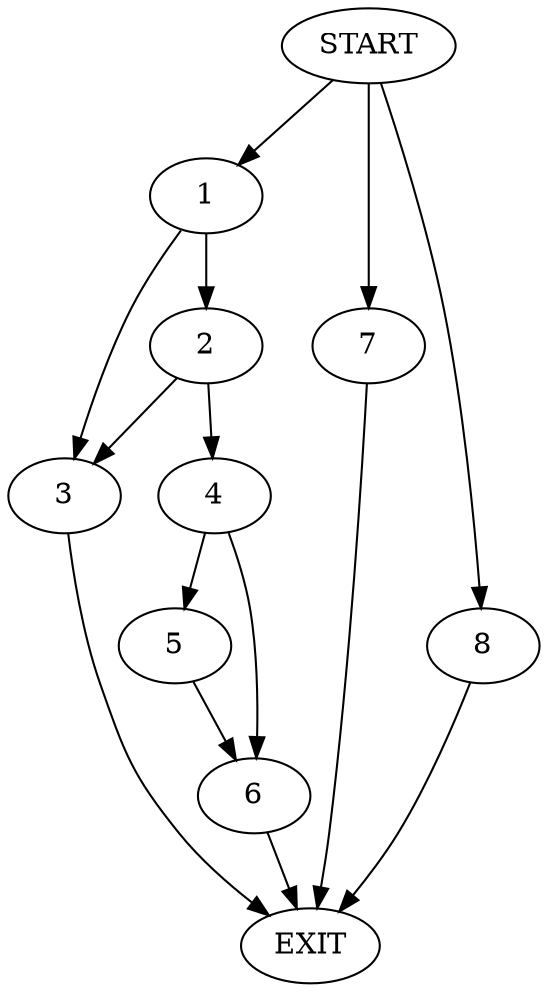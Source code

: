 digraph {
0 [label="START"]
9 [label="EXIT"]
0 -> 1
1 -> 2
1 -> 3
3 -> 9
2 -> 3
2 -> 4
4 -> 5
4 -> 6
6 -> 9
5 -> 6
0 -> 7
7 -> 9
0 -> 8
8 -> 9
}

